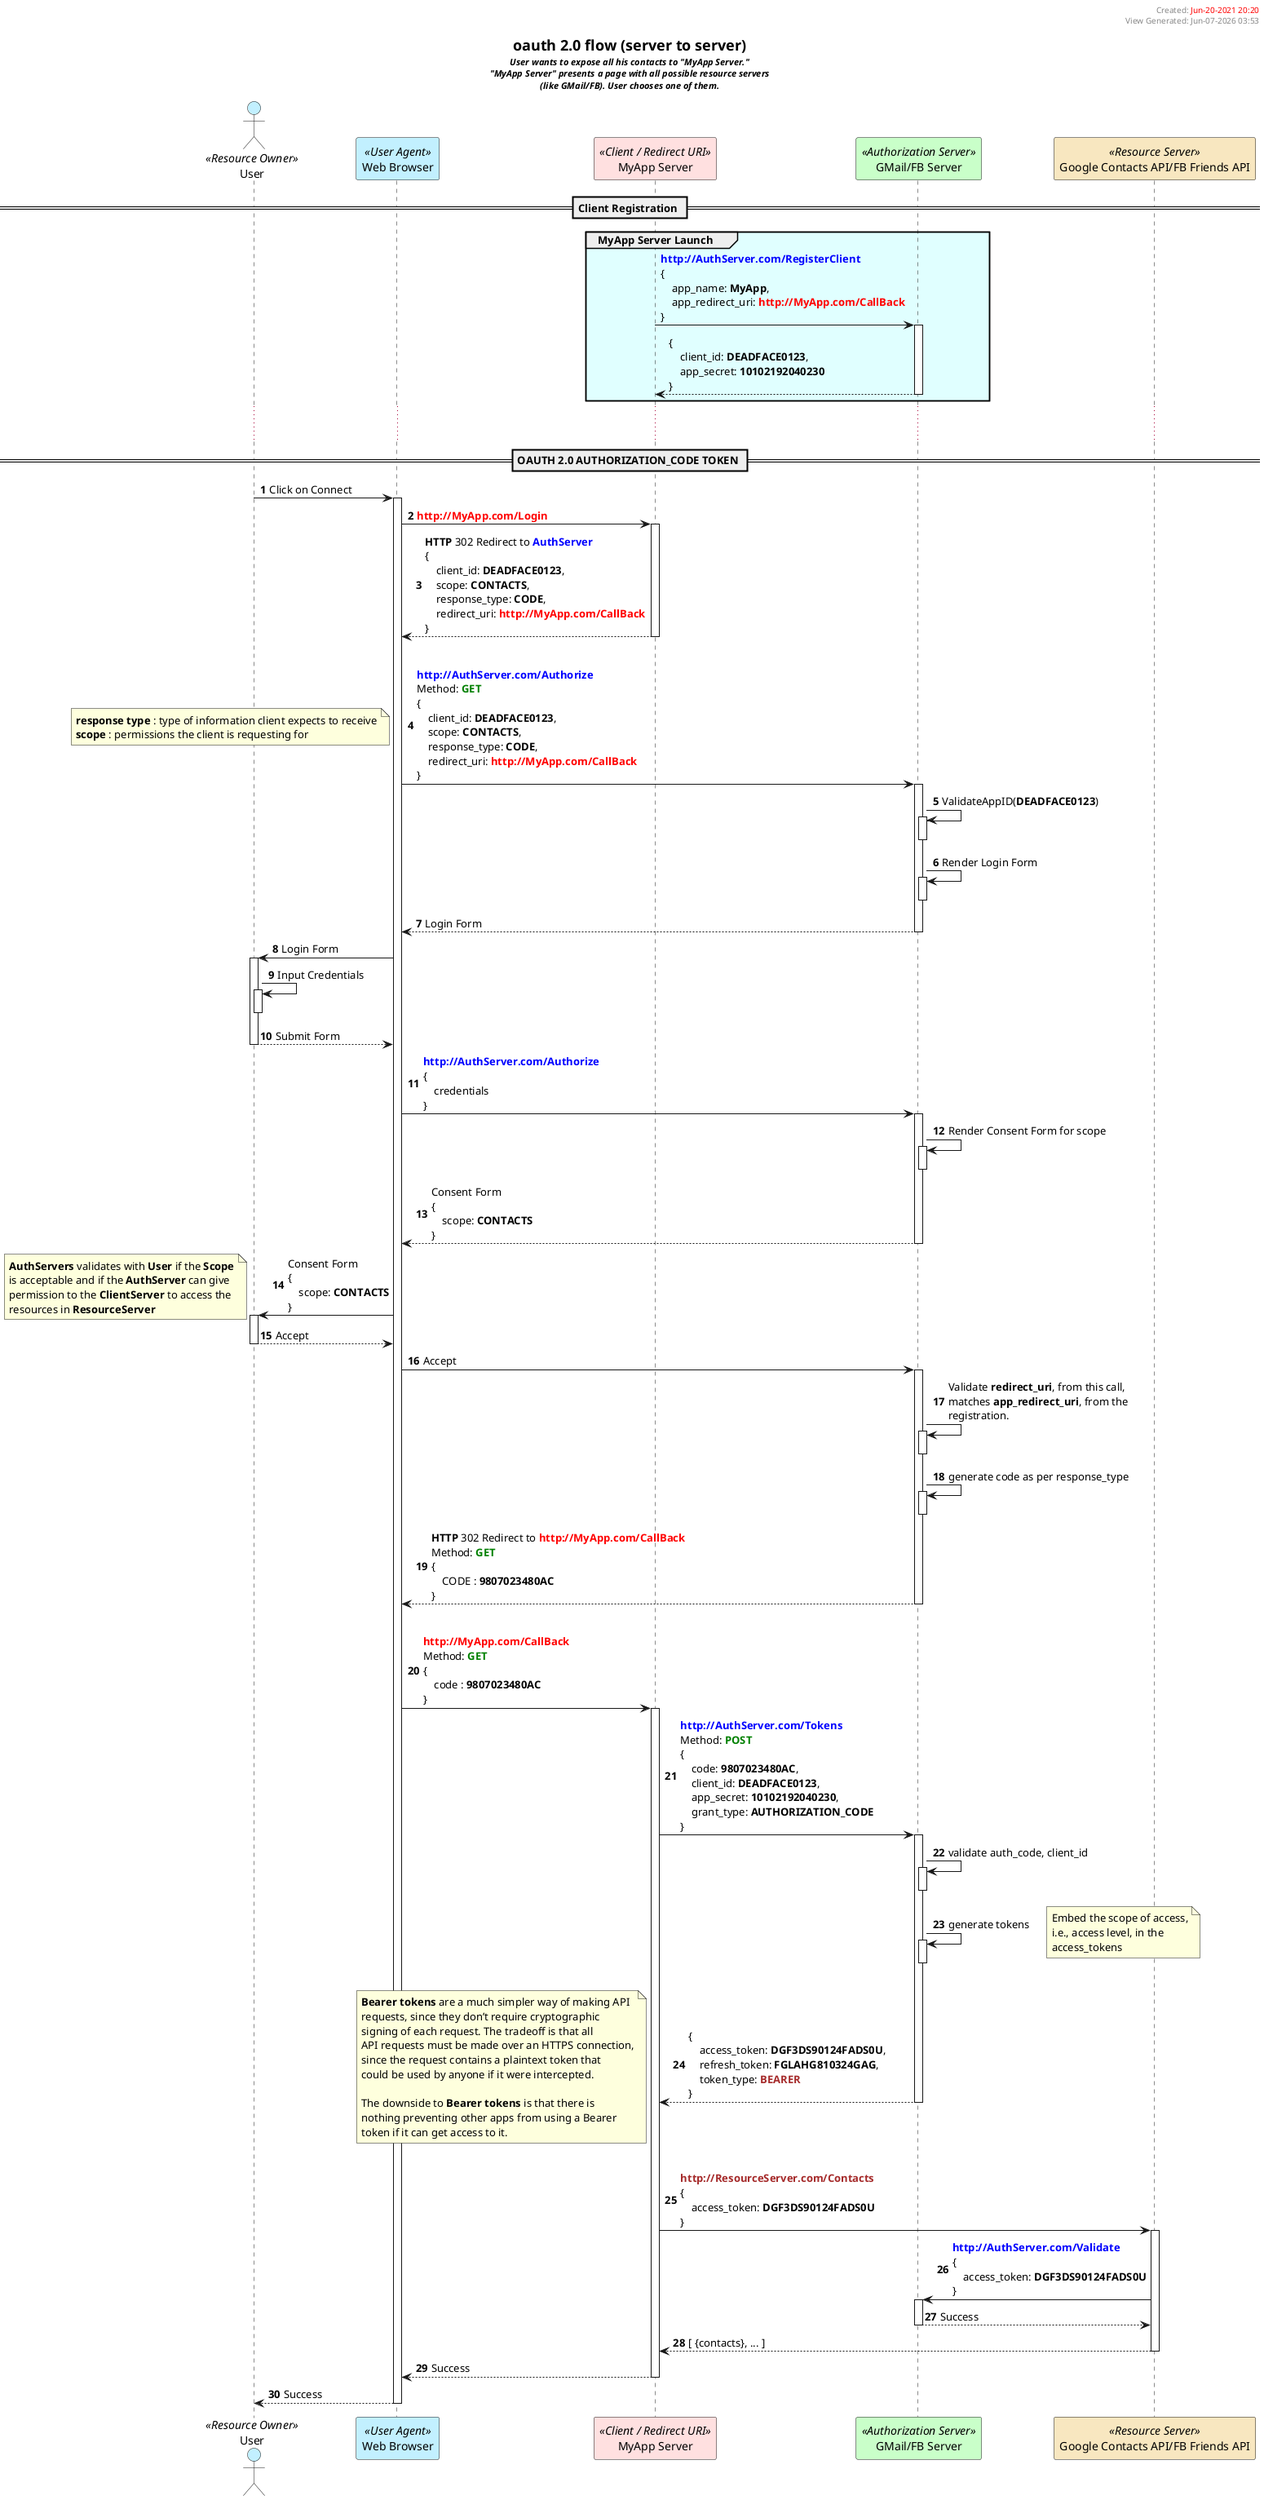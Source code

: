 @startuml oauth2_server_to_server

header
    Created: <font color=red>Jun-20-2021 20:20</font>
    View Generated: %date("MMM-dd-yyyy HH:mm")
endheader
title
    = oauth 2.0 flow (server to server)
    <size:11><i> User wants to expose all his contacts to "MyApp Server." </i></size>
    <size:11><i> "MyApp Server" presents a page with all possible resource servers </i></size>
    <size:11><i> (like GMail/FB). User chooses one of them. </i></size>
end title
autoactivate on

actor "User" as user <<Resource Owner>> #APPLICATION
participant "Web Browser" as browser <<User Agent>> #APPLICATION
participant "MyApp Server" as clientServer <<Client / Redirect URI>> #IMPLEMENTATION
participant "GMail/FB Server" as authServer <<Authorization Server>> #TECHNOLOGY
participant "Google Contacts API/FB Friends API" as resourceServer <<Resource Server>> #STRATEGY

== Client Registration ==
group #LightCyan MyApp Server Launch
    clientServer -> authServer : <font color=blue>**http://AuthServer.com/RegisterClient**</font>\n{\n    app_name: **MyApp**,\n    app_redirect_uri: <font color=red>**http://MyApp.com/CallBack**</font>\n}
    authServer --> clientServer : {\n    client_id: **DEADFACE0123**,\n    app_secret: **10102192040230**\n}
end group

... ...

== OAUTH 2.0 AUTHORIZATION_CODE TOKEN ==
autonumber
user -> browser : Click on Connect
    browser -> clientServer : <font color=red>**http://MyApp.com/Login**</font>
    clientServer --> browser : **HTTP** 302 Redirect to <font color=blue>**AuthServer**</font> \n{\n    client_id: **DEADFACE0123**,\n    scope: **CONTACTS**,\n    response_type: **CODE**,\n    redirect_uri: <font color=red>**http://MyApp.com/CallBack**</font>\n}

    |||
    browser -> authServer : <font color=blue>**http://AuthServer.com/Authorize**</font>\nMethod: <font color=green>**GET**</font>\n{\n    client_id: **DEADFACE0123**,\n    scope: **CONTACTS**,\n    response_type: **CODE**,\n    redirect_uri: <font color=red>**http://MyApp.com/CallBack**</font>\n}
    note left
        **response type** : type of information client expects to receive
        **scope** : permissions the client is requesting for
    end note

        authServer -> authServer : ValidateAppID(**DEADFACE0123**)
        deactivate authServer
        authServer -> authServer : Render Login Form
        deactivate authServer
    authServer --> browser : Login Form
    browser -> user : Login Form
        user -> user : Input Credentials
        deactivate user
    user --> browser : Submit Form

    browser -> authServer : <font color=blue>**http://AuthServer.com/Authorize**</font> \n{\n    credentials \n}
        authServer -> authServer : Render Consent Form for scope
        deactivate authServer
    authServer --> browser : Consent Form\n{\n    scope: **CONTACTS** \n}
    browser -> user : Consent Form\n{\n    scope: **CONTACTS** \n}
    note left
        **AuthServers** validates with **User** if the **Scope**
        is acceptable and if the **AuthServer** can give
        permission to the **ClientServer** to access the
        resources in **ResourceServer**
    end note
    user --> browser : Accept
    browser -> authServer : Accept
        authServer -> authServer : Validate **redirect_uri**, from this call,\nmatches **app_redirect_uri**, from the\nregistration.
        deactivate authServer
        authServer -> authServer : generate code as per response_type
        deactivate authServer
    authServer --> browser : **HTTP** 302 Redirect to <font color=red>**http://MyApp.com/CallBack**</font>\nMethod: <font color=green>**GET**</font>\n{\n    CODE : **9807023480AC**\n}

    |||
    browser -> clientServer : <font color=red>**http://MyApp.com/CallBack**</font>\nMethod: <font color=green>**GET**</font>\n{\n    code : **9807023480AC**\n}
        clientServer -> authServer : <font color=blue>**http://AuthServer.com/Tokens**</font>\nMethod: <font color=green>**POST**</font>\n{\n    code: **9807023480AC**,\n    client_id: **DEADFACE0123**,\n    app_secret: **10102192040230**,\n    grant_type: **AUTHORIZATION_CODE**\n}
            authServer -> authServer : validate auth_code, client_id
            deactivate authServer
            authServer -> authServer : generate tokens
            note right
                Embed the scope of access,
                i.e., access level, in the
                access_tokens
            end note
            deactivate authServer
        authServer --> clientServer : {\n    access_token: **DGF3DS90124FADS0U**,\n    refresh_token: **FGLAHG810324GAG**,\n    token_type: <font color=brown>**BEARER**</font> \n}
        note left
            <b>Bearer tokens</b> are a much simpler way of making API
            requests, since they don’t require cryptographic
            signing of each request. The tradeoff is that all
            API requests must be made over an HTTPS connection,
            since the request contains a plaintext token that
            could be used by anyone if it were intercepted.

            The downside to <b>Bearer tokens</b> is that there is
            nothing preventing other apps from using a Bearer
            token if it can get access to it. 
        end note

        |||
        clientServer -> resourceServer : <font color=brown>**http://ResourceServer.com/Contacts**</font> \n{\n    access_token: **DGF3DS90124FADS0U** \n}
            resourceServer -> authServer : <font color=blue>**http://AuthServer.com/Validate**</font> \n{\n    access_token: **DGF3DS90124FADS0U** \n}
            authServer --> resourceServer : Success
        resourceServer --> clientServer : [ {contacts}, ... ]
    clientServer --> browser : Success
browser --> user : Success

@enduml